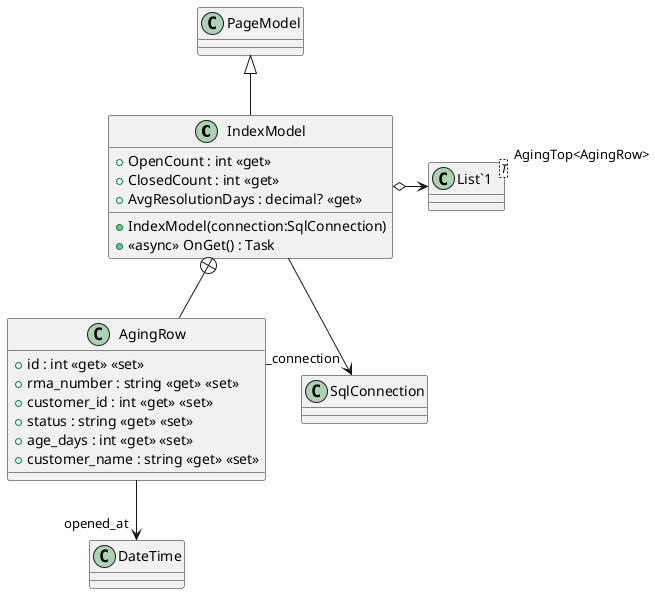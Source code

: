 @startuml
class IndexModel {
    + OpenCount : int <<get>>
    + ClosedCount : int <<get>>
    + AvgResolutionDays : decimal? <<get>>
    + IndexModel(connection:SqlConnection)
    + <<async>> OnGet() : Task
}
class AgingRow {
    + id : int <<get>> <<set>>
    + rma_number : string <<get>> <<set>>
    + customer_id : int <<get>> <<set>>
    + status : string <<get>> <<set>>
    + age_days : int <<get>> <<set>>
    + customer_name : string <<get>> <<set>>
}
class "List`1"<T> {
}
PageModel <|-- IndexModel
IndexModel --> "_connection" SqlConnection
IndexModel o-> "AgingTop<AgingRow>" "List`1"
IndexModel +-- AgingRow
AgingRow --> "opened_at" DateTime
@enduml
